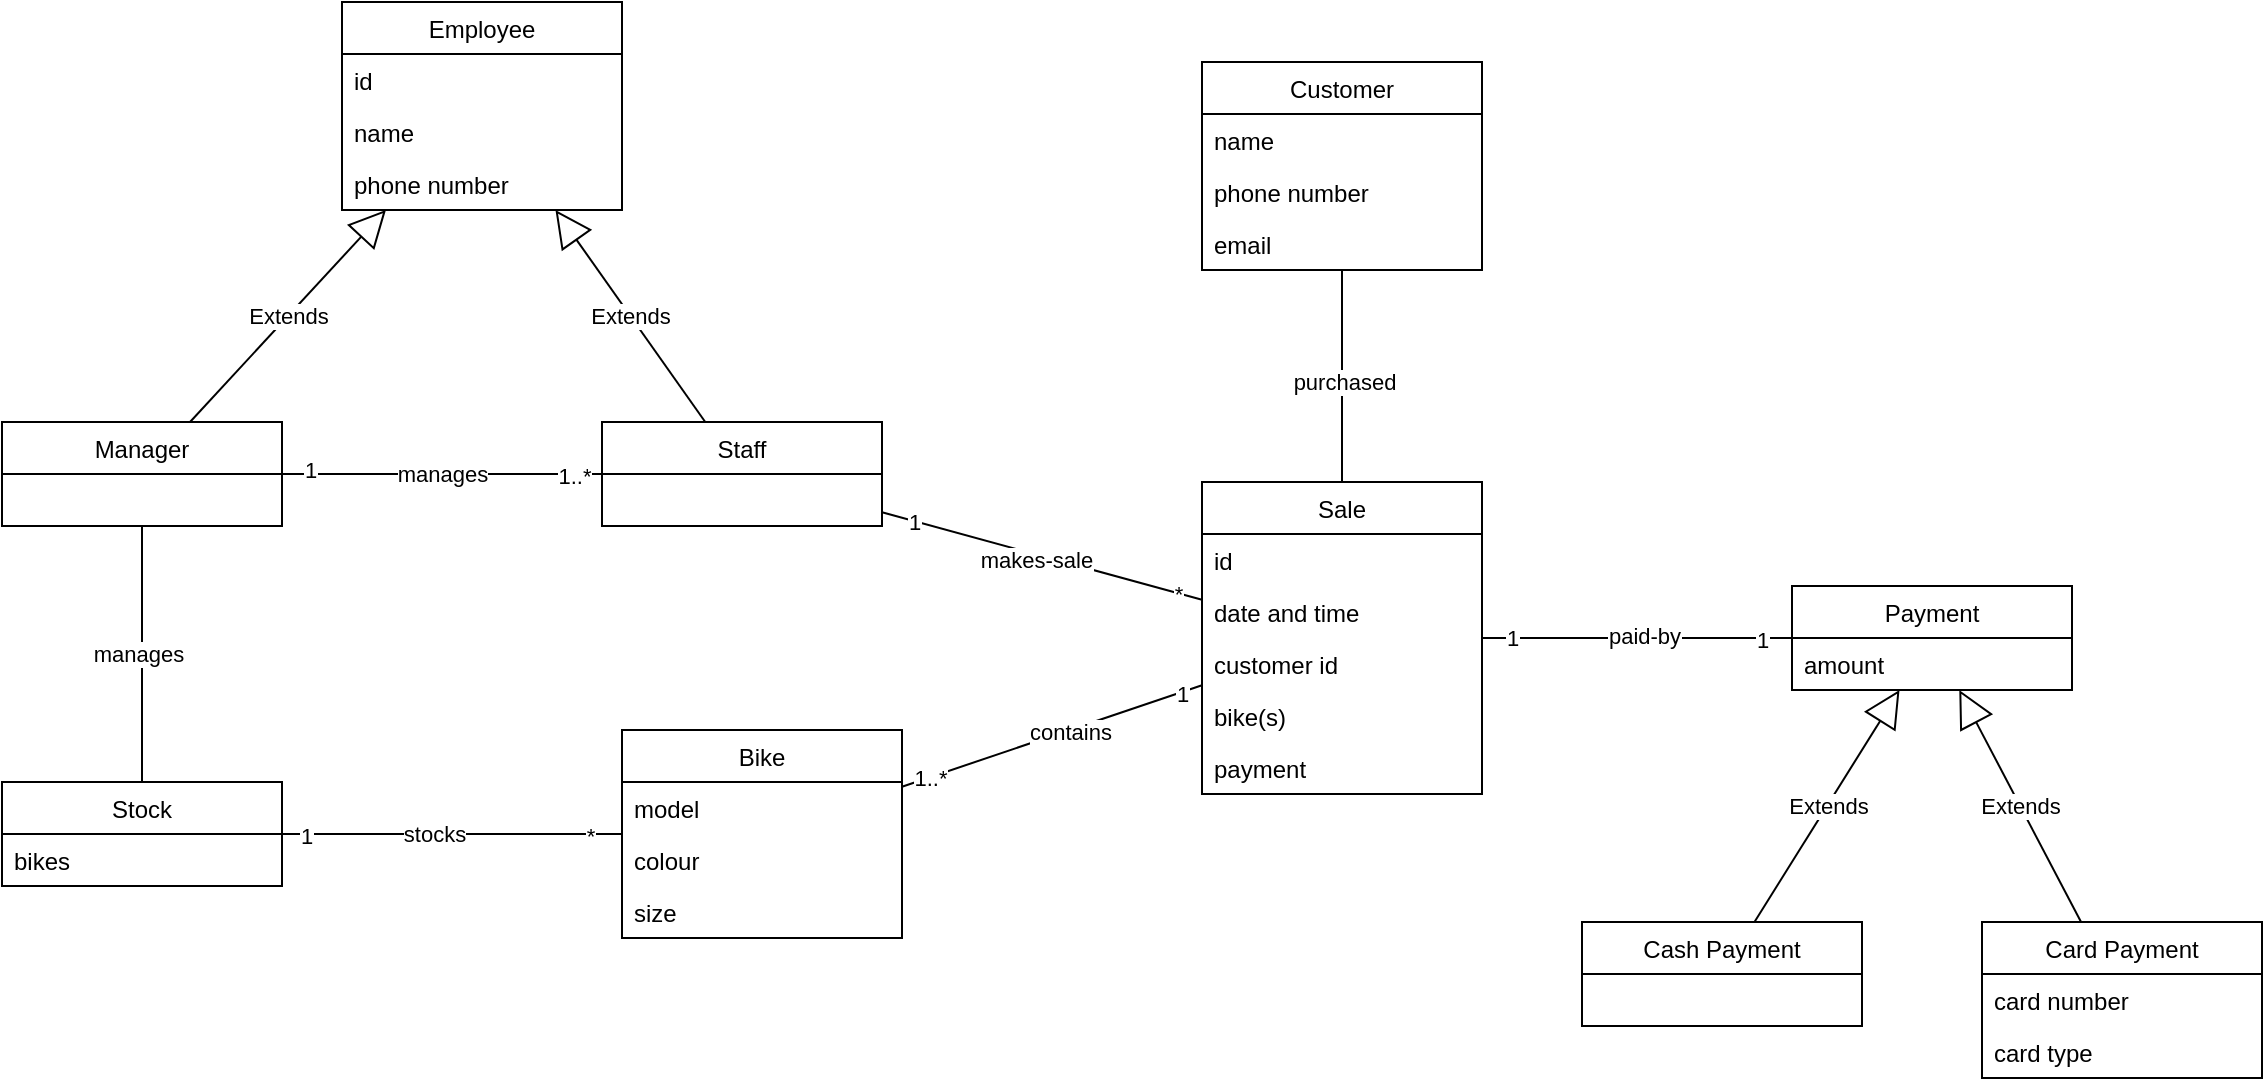 <mxfile version="16.4.7" type="device"><diagram id="nYd1U96zhhOdvnrjvZic" name="Page-1"><mxGraphModel dx="706" dy="2021" grid="1" gridSize="10" guides="1" tooltips="1" connect="1" arrows="1" fold="1" page="1" pageScale="1" pageWidth="850" pageHeight="1100" math="0" shadow="0"><root><mxCell id="0"/><mxCell id="1" parent="0"/><mxCell id="ZdGxK2GCdjs0S4CyF_qL-1" value="Manager" style="swimlane;fontStyle=0;childLayout=stackLayout;horizontal=1;startSize=26;fillColor=none;horizontalStack=0;resizeParent=1;resizeParentMax=0;resizeLast=0;collapsible=1;marginBottom=0;" vertex="1" parent="1"><mxGeometry x="310" y="150" width="140" height="52" as="geometry"/></mxCell><mxCell id="ZdGxK2GCdjs0S4CyF_qL-5" value="Staff" style="swimlane;fontStyle=0;childLayout=stackLayout;horizontal=1;startSize=26;fillColor=none;horizontalStack=0;resizeParent=1;resizeParentMax=0;resizeLast=0;collapsible=1;marginBottom=0;" vertex="1" parent="1"><mxGeometry x="610" y="150" width="140" height="52" as="geometry"/></mxCell><mxCell id="ZdGxK2GCdjs0S4CyF_qL-9" value="Employee" style="swimlane;fontStyle=0;childLayout=stackLayout;horizontal=1;startSize=26;fillColor=none;horizontalStack=0;resizeParent=1;resizeParentMax=0;resizeLast=0;collapsible=1;marginBottom=0;" vertex="1" parent="1"><mxGeometry x="480" y="-60" width="140" height="104" as="geometry"/></mxCell><mxCell id="ZdGxK2GCdjs0S4CyF_qL-10" value="id" style="text;strokeColor=none;fillColor=none;align=left;verticalAlign=top;spacingLeft=4;spacingRight=4;overflow=hidden;rotatable=0;points=[[0,0.5],[1,0.5]];portConstraint=eastwest;" vertex="1" parent="ZdGxK2GCdjs0S4CyF_qL-9"><mxGeometry y="26" width="140" height="26" as="geometry"/></mxCell><mxCell id="ZdGxK2GCdjs0S4CyF_qL-11" value="name" style="text;strokeColor=none;fillColor=none;align=left;verticalAlign=top;spacingLeft=4;spacingRight=4;overflow=hidden;rotatable=0;points=[[0,0.5],[1,0.5]];portConstraint=eastwest;" vertex="1" parent="ZdGxK2GCdjs0S4CyF_qL-9"><mxGeometry y="52" width="140" height="26" as="geometry"/></mxCell><mxCell id="ZdGxK2GCdjs0S4CyF_qL-12" value="phone number" style="text;strokeColor=none;fillColor=none;align=left;verticalAlign=top;spacingLeft=4;spacingRight=4;overflow=hidden;rotatable=0;points=[[0,0.5],[1,0.5]];portConstraint=eastwest;" vertex="1" parent="ZdGxK2GCdjs0S4CyF_qL-9"><mxGeometry y="78" width="140" height="26" as="geometry"/></mxCell><mxCell id="ZdGxK2GCdjs0S4CyF_qL-13" value="Extends" style="endArrow=block;endSize=16;endFill=0;html=1;rounded=0;" edge="1" parent="1" source="ZdGxK2GCdjs0S4CyF_qL-1" target="ZdGxK2GCdjs0S4CyF_qL-9"><mxGeometry width="160" relative="1" as="geometry"><mxPoint x="240" y="30" as="sourcePoint"/><mxPoint x="400" y="30" as="targetPoint"/></mxGeometry></mxCell><mxCell id="ZdGxK2GCdjs0S4CyF_qL-14" value="Extends" style="endArrow=block;endSize=16;endFill=0;html=1;rounded=0;" edge="1" parent="1" source="ZdGxK2GCdjs0S4CyF_qL-5" target="ZdGxK2GCdjs0S4CyF_qL-9"><mxGeometry width="160" relative="1" as="geometry"><mxPoint x="140" y="130" as="sourcePoint"/><mxPoint x="300" y="130" as="targetPoint"/></mxGeometry></mxCell><mxCell id="ZdGxK2GCdjs0S4CyF_qL-15" value="manages" style="endArrow=none;html=1;rounded=0;" edge="1" parent="1" source="ZdGxK2GCdjs0S4CyF_qL-1" target="ZdGxK2GCdjs0S4CyF_qL-5"><mxGeometry width="50" height="50" relative="1" as="geometry"><mxPoint x="130" y="40" as="sourcePoint"/><mxPoint x="180" y="-10" as="targetPoint"/></mxGeometry></mxCell><mxCell id="ZdGxK2GCdjs0S4CyF_qL-16" value="1" style="edgeLabel;html=1;align=center;verticalAlign=middle;resizable=0;points=[];" vertex="1" connectable="0" parent="ZdGxK2GCdjs0S4CyF_qL-15"><mxGeometry x="-0.822" y="2" relative="1" as="geometry"><mxPoint as="offset"/></mxGeometry></mxCell><mxCell id="ZdGxK2GCdjs0S4CyF_qL-17" value="1..*" style="edgeLabel;html=1;align=center;verticalAlign=middle;resizable=0;points=[];" vertex="1" connectable="0" parent="ZdGxK2GCdjs0S4CyF_qL-15"><mxGeometry x="0.816" y="-1" relative="1" as="geometry"><mxPoint as="offset"/></mxGeometry></mxCell><mxCell id="ZdGxK2GCdjs0S4CyF_qL-18" value="Stock" style="swimlane;fontStyle=0;childLayout=stackLayout;horizontal=1;startSize=26;fillColor=none;horizontalStack=0;resizeParent=1;resizeParentMax=0;resizeLast=0;collapsible=1;marginBottom=0;" vertex="1" parent="1"><mxGeometry x="310" y="330" width="140" height="52" as="geometry"/></mxCell><mxCell id="ZdGxK2GCdjs0S4CyF_qL-19" value="bikes" style="text;strokeColor=none;fillColor=none;align=left;verticalAlign=top;spacingLeft=4;spacingRight=4;overflow=hidden;rotatable=0;points=[[0,0.5],[1,0.5]];portConstraint=eastwest;" vertex="1" parent="ZdGxK2GCdjs0S4CyF_qL-18"><mxGeometry y="26" width="140" height="26" as="geometry"/></mxCell><mxCell id="ZdGxK2GCdjs0S4CyF_qL-22" value="" style="endArrow=none;html=1;rounded=0;" edge="1" parent="1" source="ZdGxK2GCdjs0S4CyF_qL-18" target="ZdGxK2GCdjs0S4CyF_qL-1"><mxGeometry width="50" height="50" relative="1" as="geometry"><mxPoint x="180" y="290" as="sourcePoint"/><mxPoint x="230" y="240" as="targetPoint"/></mxGeometry></mxCell><mxCell id="ZdGxK2GCdjs0S4CyF_qL-23" value="manages" style="edgeLabel;html=1;align=center;verticalAlign=middle;resizable=0;points=[];" vertex="1" connectable="0" parent="ZdGxK2GCdjs0S4CyF_qL-22"><mxGeometry x="0.007" y="2" relative="1" as="geometry"><mxPoint as="offset"/></mxGeometry></mxCell><mxCell id="ZdGxK2GCdjs0S4CyF_qL-24" value="Bike" style="swimlane;fontStyle=0;childLayout=stackLayout;horizontal=1;startSize=26;fillColor=none;horizontalStack=0;resizeParent=1;resizeParentMax=0;resizeLast=0;collapsible=1;marginBottom=0;" vertex="1" parent="1"><mxGeometry x="620" y="304" width="140" height="104" as="geometry"/></mxCell><mxCell id="ZdGxK2GCdjs0S4CyF_qL-25" value="model" style="text;strokeColor=none;fillColor=none;align=left;verticalAlign=top;spacingLeft=4;spacingRight=4;overflow=hidden;rotatable=0;points=[[0,0.5],[1,0.5]];portConstraint=eastwest;" vertex="1" parent="ZdGxK2GCdjs0S4CyF_qL-24"><mxGeometry y="26" width="140" height="26" as="geometry"/></mxCell><mxCell id="ZdGxK2GCdjs0S4CyF_qL-26" value="colour" style="text;strokeColor=none;fillColor=none;align=left;verticalAlign=top;spacingLeft=4;spacingRight=4;overflow=hidden;rotatable=0;points=[[0,0.5],[1,0.5]];portConstraint=eastwest;" vertex="1" parent="ZdGxK2GCdjs0S4CyF_qL-24"><mxGeometry y="52" width="140" height="26" as="geometry"/></mxCell><mxCell id="ZdGxK2GCdjs0S4CyF_qL-27" value="size" style="text;strokeColor=none;fillColor=none;align=left;verticalAlign=top;spacingLeft=4;spacingRight=4;overflow=hidden;rotatable=0;points=[[0,0.5],[1,0.5]];portConstraint=eastwest;" vertex="1" parent="ZdGxK2GCdjs0S4CyF_qL-24"><mxGeometry y="78" width="140" height="26" as="geometry"/></mxCell><mxCell id="ZdGxK2GCdjs0S4CyF_qL-28" value="" style="endArrow=none;html=1;rounded=0;" edge="1" parent="1" source="ZdGxK2GCdjs0S4CyF_qL-18" target="ZdGxK2GCdjs0S4CyF_qL-24"><mxGeometry width="50" height="50" relative="1" as="geometry"><mxPoint x="490" y="310" as="sourcePoint"/><mxPoint x="540" y="260" as="targetPoint"/></mxGeometry></mxCell><mxCell id="ZdGxK2GCdjs0S4CyF_qL-29" value="stocks" style="edgeLabel;html=1;align=center;verticalAlign=middle;resizable=0;points=[];" vertex="1" connectable="0" parent="ZdGxK2GCdjs0S4CyF_qL-28"><mxGeometry x="-0.111" relative="1" as="geometry"><mxPoint as="offset"/></mxGeometry></mxCell><mxCell id="ZdGxK2GCdjs0S4CyF_qL-30" value="1" style="edgeLabel;html=1;align=center;verticalAlign=middle;resizable=0;points=[];" vertex="1" connectable="0" parent="ZdGxK2GCdjs0S4CyF_qL-28"><mxGeometry x="-0.865" y="-1" relative="1" as="geometry"><mxPoint as="offset"/></mxGeometry></mxCell><mxCell id="ZdGxK2GCdjs0S4CyF_qL-31" value="*" style="edgeLabel;html=1;align=center;verticalAlign=middle;resizable=0;points=[];" vertex="1" connectable="0" parent="ZdGxK2GCdjs0S4CyF_qL-28"><mxGeometry x="0.814" y="-1" relative="1" as="geometry"><mxPoint as="offset"/></mxGeometry></mxCell><mxCell id="ZdGxK2GCdjs0S4CyF_qL-32" value="Sale" style="swimlane;fontStyle=0;childLayout=stackLayout;horizontal=1;startSize=26;fillColor=none;horizontalStack=0;resizeParent=1;resizeParentMax=0;resizeLast=0;collapsible=1;marginBottom=0;" vertex="1" parent="1"><mxGeometry x="910" y="180" width="140" height="156" as="geometry"/></mxCell><mxCell id="ZdGxK2GCdjs0S4CyF_qL-33" value="id" style="text;strokeColor=none;fillColor=none;align=left;verticalAlign=top;spacingLeft=4;spacingRight=4;overflow=hidden;rotatable=0;points=[[0,0.5],[1,0.5]];portConstraint=eastwest;" vertex="1" parent="ZdGxK2GCdjs0S4CyF_qL-32"><mxGeometry y="26" width="140" height="26" as="geometry"/></mxCell><mxCell id="ZdGxK2GCdjs0S4CyF_qL-34" value="date and time" style="text;strokeColor=none;fillColor=none;align=left;verticalAlign=top;spacingLeft=4;spacingRight=4;overflow=hidden;rotatable=0;points=[[0,0.5],[1,0.5]];portConstraint=eastwest;" vertex="1" parent="ZdGxK2GCdjs0S4CyF_qL-32"><mxGeometry y="52" width="140" height="26" as="geometry"/></mxCell><mxCell id="ZdGxK2GCdjs0S4CyF_qL-36" value="customer id" style="text;strokeColor=none;fillColor=none;align=left;verticalAlign=top;spacingLeft=4;spacingRight=4;overflow=hidden;rotatable=0;points=[[0,0.5],[1,0.5]];portConstraint=eastwest;" vertex="1" parent="ZdGxK2GCdjs0S4CyF_qL-32"><mxGeometry y="78" width="140" height="26" as="geometry"/></mxCell><mxCell id="ZdGxK2GCdjs0S4CyF_qL-37" value="bike(s)" style="text;strokeColor=none;fillColor=none;align=left;verticalAlign=top;spacingLeft=4;spacingRight=4;overflow=hidden;rotatable=0;points=[[0,0.5],[1,0.5]];portConstraint=eastwest;" vertex="1" parent="ZdGxK2GCdjs0S4CyF_qL-32"><mxGeometry y="104" width="140" height="26" as="geometry"/></mxCell><mxCell id="ZdGxK2GCdjs0S4CyF_qL-35" value="payment" style="text;strokeColor=none;fillColor=none;align=left;verticalAlign=top;spacingLeft=4;spacingRight=4;overflow=hidden;rotatable=0;points=[[0,0.5],[1,0.5]];portConstraint=eastwest;" vertex="1" parent="ZdGxK2GCdjs0S4CyF_qL-32"><mxGeometry y="130" width="140" height="26" as="geometry"/></mxCell><mxCell id="ZdGxK2GCdjs0S4CyF_qL-38" value="" style="endArrow=none;html=1;rounded=0;" edge="1" parent="1" source="ZdGxK2GCdjs0S4CyF_qL-5" target="ZdGxK2GCdjs0S4CyF_qL-32"><mxGeometry width="50" height="50" relative="1" as="geometry"><mxPoint x="800" y="140" as="sourcePoint"/><mxPoint x="850" y="90" as="targetPoint"/></mxGeometry></mxCell><mxCell id="ZdGxK2GCdjs0S4CyF_qL-43" value="makes-sale" style="edgeLabel;html=1;align=center;verticalAlign=middle;resizable=0;points=[];" vertex="1" connectable="0" parent="ZdGxK2GCdjs0S4CyF_qL-38"><mxGeometry x="-0.032" y="-2" relative="1" as="geometry"><mxPoint as="offset"/></mxGeometry></mxCell><mxCell id="ZdGxK2GCdjs0S4CyF_qL-44" value="*" style="edgeLabel;html=1;align=center;verticalAlign=middle;resizable=0;points=[];" vertex="1" connectable="0" parent="ZdGxK2GCdjs0S4CyF_qL-38"><mxGeometry x="0.851" relative="1" as="geometry"><mxPoint as="offset"/></mxGeometry></mxCell><mxCell id="ZdGxK2GCdjs0S4CyF_qL-45" value="1" style="edgeLabel;html=1;align=center;verticalAlign=middle;resizable=0;points=[];" vertex="1" connectable="0" parent="ZdGxK2GCdjs0S4CyF_qL-38"><mxGeometry x="-0.805" relative="1" as="geometry"><mxPoint as="offset"/></mxGeometry></mxCell><mxCell id="ZdGxK2GCdjs0S4CyF_qL-39" value="" style="endArrow=none;html=1;rounded=0;" edge="1" parent="1" source="ZdGxK2GCdjs0S4CyF_qL-24" target="ZdGxK2GCdjs0S4CyF_qL-32"><mxGeometry width="50" height="50" relative="1" as="geometry"><mxPoint x="850" y="160" as="sourcePoint"/><mxPoint x="900" y="110" as="targetPoint"/></mxGeometry></mxCell><mxCell id="ZdGxK2GCdjs0S4CyF_qL-40" value="contains" style="edgeLabel;html=1;align=center;verticalAlign=middle;resizable=0;points=[];" vertex="1" connectable="0" parent="ZdGxK2GCdjs0S4CyF_qL-39"><mxGeometry x="0.11" y="-1" relative="1" as="geometry"><mxPoint as="offset"/></mxGeometry></mxCell><mxCell id="ZdGxK2GCdjs0S4CyF_qL-41" value="1..*" style="edgeLabel;html=1;align=center;verticalAlign=middle;resizable=0;points=[];" vertex="1" connectable="0" parent="ZdGxK2GCdjs0S4CyF_qL-39"><mxGeometry x="-0.823" relative="1" as="geometry"><mxPoint as="offset"/></mxGeometry></mxCell><mxCell id="ZdGxK2GCdjs0S4CyF_qL-42" value="1" style="edgeLabel;html=1;align=center;verticalAlign=middle;resizable=0;points=[];" vertex="1" connectable="0" parent="ZdGxK2GCdjs0S4CyF_qL-39"><mxGeometry x="0.855" y="-1" relative="1" as="geometry"><mxPoint as="offset"/></mxGeometry></mxCell><mxCell id="ZdGxK2GCdjs0S4CyF_qL-46" value="Customer" style="swimlane;fontStyle=0;childLayout=stackLayout;horizontal=1;startSize=26;fillColor=none;horizontalStack=0;resizeParent=1;resizeParentMax=0;resizeLast=0;collapsible=1;marginBottom=0;" vertex="1" parent="1"><mxGeometry x="910" y="-30" width="140" height="104" as="geometry"/></mxCell><mxCell id="ZdGxK2GCdjs0S4CyF_qL-47" value="name" style="text;strokeColor=none;fillColor=none;align=left;verticalAlign=top;spacingLeft=4;spacingRight=4;overflow=hidden;rotatable=0;points=[[0,0.5],[1,0.5]];portConstraint=eastwest;" vertex="1" parent="ZdGxK2GCdjs0S4CyF_qL-46"><mxGeometry y="26" width="140" height="26" as="geometry"/></mxCell><mxCell id="ZdGxK2GCdjs0S4CyF_qL-48" value="phone number" style="text;strokeColor=none;fillColor=none;align=left;verticalAlign=top;spacingLeft=4;spacingRight=4;overflow=hidden;rotatable=0;points=[[0,0.5],[1,0.5]];portConstraint=eastwest;" vertex="1" parent="ZdGxK2GCdjs0S4CyF_qL-46"><mxGeometry y="52" width="140" height="26" as="geometry"/></mxCell><mxCell id="ZdGxK2GCdjs0S4CyF_qL-49" value="email" style="text;strokeColor=none;fillColor=none;align=left;verticalAlign=top;spacingLeft=4;spacingRight=4;overflow=hidden;rotatable=0;points=[[0,0.5],[1,0.5]];portConstraint=eastwest;" vertex="1" parent="ZdGxK2GCdjs0S4CyF_qL-46"><mxGeometry y="78" width="140" height="26" as="geometry"/></mxCell><mxCell id="ZdGxK2GCdjs0S4CyF_qL-50" value="Payment" style="swimlane;fontStyle=0;childLayout=stackLayout;horizontal=1;startSize=26;fillColor=none;horizontalStack=0;resizeParent=1;resizeParentMax=0;resizeLast=0;collapsible=1;marginBottom=0;" vertex="1" parent="1"><mxGeometry x="1205" y="232" width="140" height="52" as="geometry"/></mxCell><mxCell id="ZdGxK2GCdjs0S4CyF_qL-51" value="amount" style="text;strokeColor=none;fillColor=none;align=left;verticalAlign=top;spacingLeft=4;spacingRight=4;overflow=hidden;rotatable=0;points=[[0,0.5],[1,0.5]];portConstraint=eastwest;" vertex="1" parent="ZdGxK2GCdjs0S4CyF_qL-50"><mxGeometry y="26" width="140" height="26" as="geometry"/></mxCell><mxCell id="ZdGxK2GCdjs0S4CyF_qL-54" value="Cash Payment" style="swimlane;fontStyle=0;childLayout=stackLayout;horizontal=1;startSize=26;fillColor=none;horizontalStack=0;resizeParent=1;resizeParentMax=0;resizeLast=0;collapsible=1;marginBottom=0;" vertex="1" parent="1"><mxGeometry x="1100" y="400" width="140" height="52" as="geometry"/></mxCell><mxCell id="ZdGxK2GCdjs0S4CyF_qL-58" value="Card Payment" style="swimlane;fontStyle=0;childLayout=stackLayout;horizontal=1;startSize=26;fillColor=none;horizontalStack=0;resizeParent=1;resizeParentMax=0;resizeLast=0;collapsible=1;marginBottom=0;" vertex="1" parent="1"><mxGeometry x="1300" y="400" width="140" height="78" as="geometry"/></mxCell><mxCell id="ZdGxK2GCdjs0S4CyF_qL-59" value="card number" style="text;strokeColor=none;fillColor=none;align=left;verticalAlign=top;spacingLeft=4;spacingRight=4;overflow=hidden;rotatable=0;points=[[0,0.5],[1,0.5]];portConstraint=eastwest;" vertex="1" parent="ZdGxK2GCdjs0S4CyF_qL-58"><mxGeometry y="26" width="140" height="26" as="geometry"/></mxCell><mxCell id="ZdGxK2GCdjs0S4CyF_qL-60" value="card type" style="text;strokeColor=none;fillColor=none;align=left;verticalAlign=top;spacingLeft=4;spacingRight=4;overflow=hidden;rotatable=0;points=[[0,0.5],[1,0.5]];portConstraint=eastwest;" vertex="1" parent="ZdGxK2GCdjs0S4CyF_qL-58"><mxGeometry y="52" width="140" height="26" as="geometry"/></mxCell><mxCell id="ZdGxK2GCdjs0S4CyF_qL-62" value="Extends" style="endArrow=block;endSize=16;endFill=0;html=1;rounded=0;" edge="1" parent="1" source="ZdGxK2GCdjs0S4CyF_qL-54" target="ZdGxK2GCdjs0S4CyF_qL-50"><mxGeometry width="160" relative="1" as="geometry"><mxPoint x="1140" y="350" as="sourcePoint"/><mxPoint x="1300" y="350" as="targetPoint"/></mxGeometry></mxCell><mxCell id="ZdGxK2GCdjs0S4CyF_qL-63" value="Extends" style="endArrow=block;endSize=16;endFill=0;html=1;rounded=0;" edge="1" parent="1" source="ZdGxK2GCdjs0S4CyF_qL-58" target="ZdGxK2GCdjs0S4CyF_qL-50"><mxGeometry width="160" relative="1" as="geometry"><mxPoint x="860" y="460" as="sourcePoint"/><mxPoint x="1020" y="460" as="targetPoint"/></mxGeometry></mxCell><mxCell id="ZdGxK2GCdjs0S4CyF_qL-64" value="" style="endArrow=none;html=1;rounded=0;" edge="1" parent="1" source="ZdGxK2GCdjs0S4CyF_qL-32" target="ZdGxK2GCdjs0S4CyF_qL-50"><mxGeometry width="50" height="50" relative="1" as="geometry"><mxPoint x="1130" y="190" as="sourcePoint"/><mxPoint x="1180" y="140" as="targetPoint"/></mxGeometry></mxCell><mxCell id="ZdGxK2GCdjs0S4CyF_qL-65" value="paid-by" style="edgeLabel;html=1;align=center;verticalAlign=middle;resizable=0;points=[];" vertex="1" connectable="0" parent="ZdGxK2GCdjs0S4CyF_qL-64"><mxGeometry x="0.046" y="1" relative="1" as="geometry"><mxPoint as="offset"/></mxGeometry></mxCell><mxCell id="ZdGxK2GCdjs0S4CyF_qL-66" value="1" style="edgeLabel;html=1;align=center;verticalAlign=middle;resizable=0;points=[];" vertex="1" connectable="0" parent="ZdGxK2GCdjs0S4CyF_qL-64"><mxGeometry x="0.803" y="-1" relative="1" as="geometry"><mxPoint as="offset"/></mxGeometry></mxCell><mxCell id="ZdGxK2GCdjs0S4CyF_qL-67" value="1" style="edgeLabel;html=1;align=center;verticalAlign=middle;resizable=0;points=[];" vertex="1" connectable="0" parent="ZdGxK2GCdjs0S4CyF_qL-64"><mxGeometry x="-0.808" relative="1" as="geometry"><mxPoint as="offset"/></mxGeometry></mxCell><mxCell id="ZdGxK2GCdjs0S4CyF_qL-68" value="" style="endArrow=none;html=1;rounded=0;" edge="1" parent="1" source="ZdGxK2GCdjs0S4CyF_qL-32" target="ZdGxK2GCdjs0S4CyF_qL-46"><mxGeometry width="50" height="50" relative="1" as="geometry"><mxPoint x="780" y="140" as="sourcePoint"/><mxPoint x="830" y="90" as="targetPoint"/></mxGeometry></mxCell><mxCell id="ZdGxK2GCdjs0S4CyF_qL-69" value="purchased" style="edgeLabel;html=1;align=center;verticalAlign=middle;resizable=0;points=[];" vertex="1" connectable="0" parent="ZdGxK2GCdjs0S4CyF_qL-68"><mxGeometry x="-0.05" y="-1" relative="1" as="geometry"><mxPoint as="offset"/></mxGeometry></mxCell></root></mxGraphModel></diagram></mxfile>